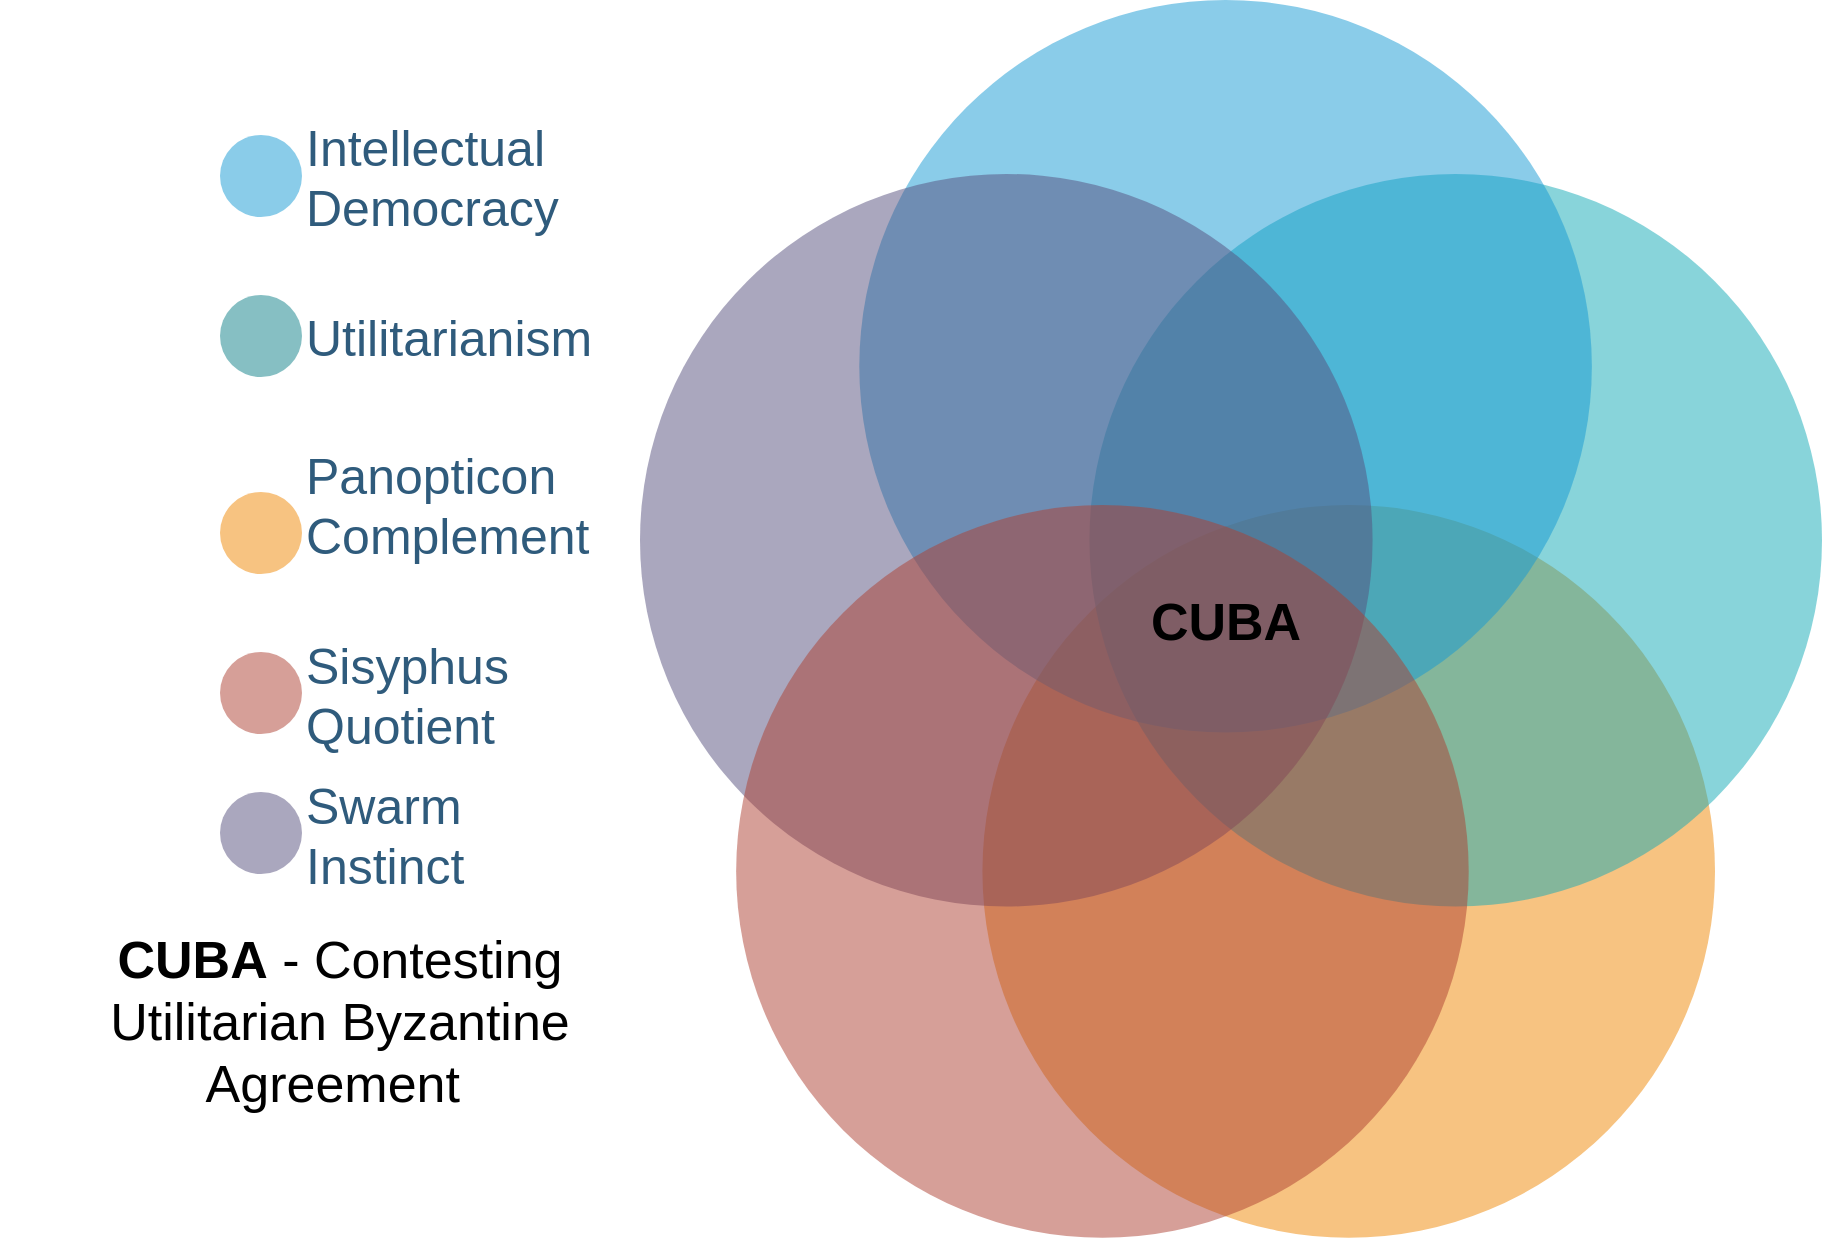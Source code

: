 <mxfile version="20.8.10" type="device"><diagram id="3228e29e-7158-1315-38df-8450db1d8a1d" name="Page-1"><mxGraphModel dx="1434" dy="822" grid="1" gridSize="10" guides="1" tooltips="1" connect="1" arrows="1" fold="1" page="1" pageScale="1" pageWidth="1169" pageHeight="827" background="none" math="0" shadow="0"><root><mxCell id="0"/><mxCell id="1" parent="0"/><mxCell id="21653" value="Intellectual Democracy" style="ellipse;whiteSpace=wrap;html=1;aspect=fixed;rounded=1;shadow=0;glass=0;labelBackgroundColor=none;strokeColor=none;strokeWidth=2;fillColor=#1699D3;gradientColor=none;fontFamily=Helvetica;fontSize=25;fontColor=#2F5B7C;align=left;opacity=50;labelPosition=right;verticalLabelPosition=middle;verticalAlign=middle;" parent="1" vertex="1"><mxGeometry x="180" y="171.5" width="41" height="41" as="geometry"/></mxCell><mxCell id="21654" value="Utilitarianism" style="ellipse;whiteSpace=wrap;html=1;aspect=fixed;rounded=1;shadow=0;glass=0;labelBackgroundColor=none;strokeColor=none;strokeWidth=2;fillColor=#0E8088;gradientColor=none;fontFamily=Helvetica;fontSize=25;fontColor=#2F5B7C;align=left;opacity=50;labelPosition=right;verticalLabelPosition=middle;verticalAlign=middle;" parent="1" vertex="1"><mxGeometry x="180" y="251.5" width="41" height="41" as="geometry"/></mxCell><mxCell id="21655" value="Swarm Instinct" style="ellipse;whiteSpace=wrap;html=1;aspect=fixed;rounded=1;shadow=0;glass=0;labelBackgroundColor=none;strokeColor=none;strokeWidth=2;fillColor=#56517E;gradientColor=none;fontFamily=Helvetica;fontSize=25;fontColor=#2F5B7C;align=left;opacity=50;labelPosition=right;verticalLabelPosition=middle;verticalAlign=middle;" parent="1" vertex="1"><mxGeometry x="180" y="500" width="41" height="41" as="geometry"/></mxCell><mxCell id="21656" value="&lt;div&gt;Panopticon Complement&lt;br&gt;&lt;/div&gt;&lt;div&gt;&lt;br&gt;&lt;/div&gt;" style="ellipse;whiteSpace=wrap;html=1;aspect=fixed;rounded=1;shadow=0;glass=0;labelBackgroundColor=none;strokeColor=none;strokeWidth=2;fillColor=#F08705;gradientColor=none;fontFamily=Helvetica;fontSize=25;fontColor=#2F5B7C;align=left;opacity=50;labelPosition=right;verticalLabelPosition=middle;verticalAlign=middle;" parent="1" vertex="1"><mxGeometry x="180" y="350" width="41" height="41" as="geometry"/></mxCell><mxCell id="21657" value="Sisyphus Quotient" style="ellipse;whiteSpace=wrap;html=1;aspect=fixed;rounded=1;shadow=0;glass=0;labelBackgroundColor=none;strokeColor=none;strokeWidth=2;fillColor=#AE4132;gradientColor=none;fontFamily=Helvetica;fontSize=25;fontColor=#2F5B7C;align=left;opacity=50;labelPosition=right;verticalLabelPosition=middle;verticalAlign=middle;" parent="1" vertex="1"><mxGeometry x="180" y="430" width="41" height="41" as="geometry"/></mxCell><mxCell id="21658" value="" style="group" parent="1" vertex="1" connectable="0"><mxGeometry x="390" y="104" width="591" height="618.836" as="geometry"/></mxCell><mxCell id="21659" value="" style="ellipse;whiteSpace=wrap;html=1;aspect=fixed;rounded=1;shadow=0;glass=0;labelBackgroundColor=#FFFFFF;strokeColor=none;strokeWidth=2;fillColor=#F08705;gradientColor=none;fontFamily=Helvetica;fontSize=25;fontColor=#2F5B7C;align=left;opacity=50;" parent="21658" vertex="1"><mxGeometry x="171.218" y="252.55" width="366.286" height="366.286" as="geometry"/></mxCell><mxCell id="21660" value="" style="ellipse;whiteSpace=wrap;html=1;aspect=fixed;rounded=1;shadow=0;glass=0;labelBackgroundColor=#FFFFFF;strokeColor=none;strokeWidth=2;fillColor=#12AAB5;gradientColor=none;fontFamily=Helvetica;fontSize=25;fontColor=#2F5B7C;align=left;opacity=50;" parent="21658" vertex="1"><mxGeometry x="224.714" y="86.978" width="366.286" height="366.286" as="geometry"/></mxCell><mxCell id="21661" value="" style="ellipse;whiteSpace=wrap;html=1;aspect=fixed;rounded=1;shadow=0;glass=0;labelBackgroundColor=#FFFFFF;strokeColor=none;strokeWidth=2;fillColor=#1699D3;gradientColor=none;fontFamily=Helvetica;fontSize=25;fontColor=#2F5B7C;align=left;opacity=50;" parent="21658" vertex="1"><mxGeometry x="109.646" width="366.286" height="366.286" as="geometry"/></mxCell><mxCell id="21662" value="" style="ellipse;whiteSpace=wrap;html=1;aspect=fixed;rounded=1;shadow=0;glass=0;labelBackgroundColor=#FFFFFF;strokeColor=none;strokeWidth=2;fillColor=#56517E;gradientColor=none;fontFamily=Helvetica;fontSize=25;fontColor=#2F5B7C;align=left;opacity=50;" parent="21658" vertex="1"><mxGeometry y="86.978" width="366.286" height="366.286" as="geometry"/></mxCell><mxCell id="21663" value="" style="ellipse;whiteSpace=wrap;html=1;aspect=fixed;rounded=1;shadow=0;glass=0;labelBackgroundColor=#FFFFFF;strokeColor=none;strokeWidth=2;fillColor=#AE4132;gradientColor=none;fontFamily=Helvetica;fontSize=25;fontColor=#2F5B7C;align=left;opacity=50;" parent="21658" vertex="1"><mxGeometry x="48.075" y="252.55" width="366.286" height="366.286" as="geometry"/></mxCell><mxCell id="xQkUQTm9gYqnuw7czCFo-21686" value="&lt;font size=&quot;1&quot;&gt;&lt;b style=&quot;font-size: 26px;&quot;&gt;CUBA&lt;/b&gt;&lt;/font&gt;" style="text;html=1;strokeColor=none;fillColor=none;align=center;verticalAlign=middle;whiteSpace=wrap;rounded=0;" vertex="1" parent="21658"><mxGeometry x="262.79" y="296" width="60" height="30" as="geometry"/></mxCell><mxCell id="xQkUQTm9gYqnuw7czCFo-21687" value="&lt;font size=&quot;1&quot;&gt;&lt;b style=&quot;font-size: 26px;&quot;&gt;CUBA&lt;/b&gt;&lt;span style=&quot;font-size: 26px;&quot;&gt; - Contesting Utilitarian Byzantine Agreement&amp;nbsp; &lt;/span&gt;&lt;b style=&quot;font-size: 26px;&quot;&gt;&lt;br&gt;&lt;/b&gt;&lt;/font&gt;" style="text;html=1;strokeColor=none;fillColor=none;align=center;verticalAlign=middle;whiteSpace=wrap;rounded=0;" vertex="1" parent="1"><mxGeometry x="70" y="600" width="340" height="30" as="geometry"/></mxCell></root></mxGraphModel></diagram></mxfile>
